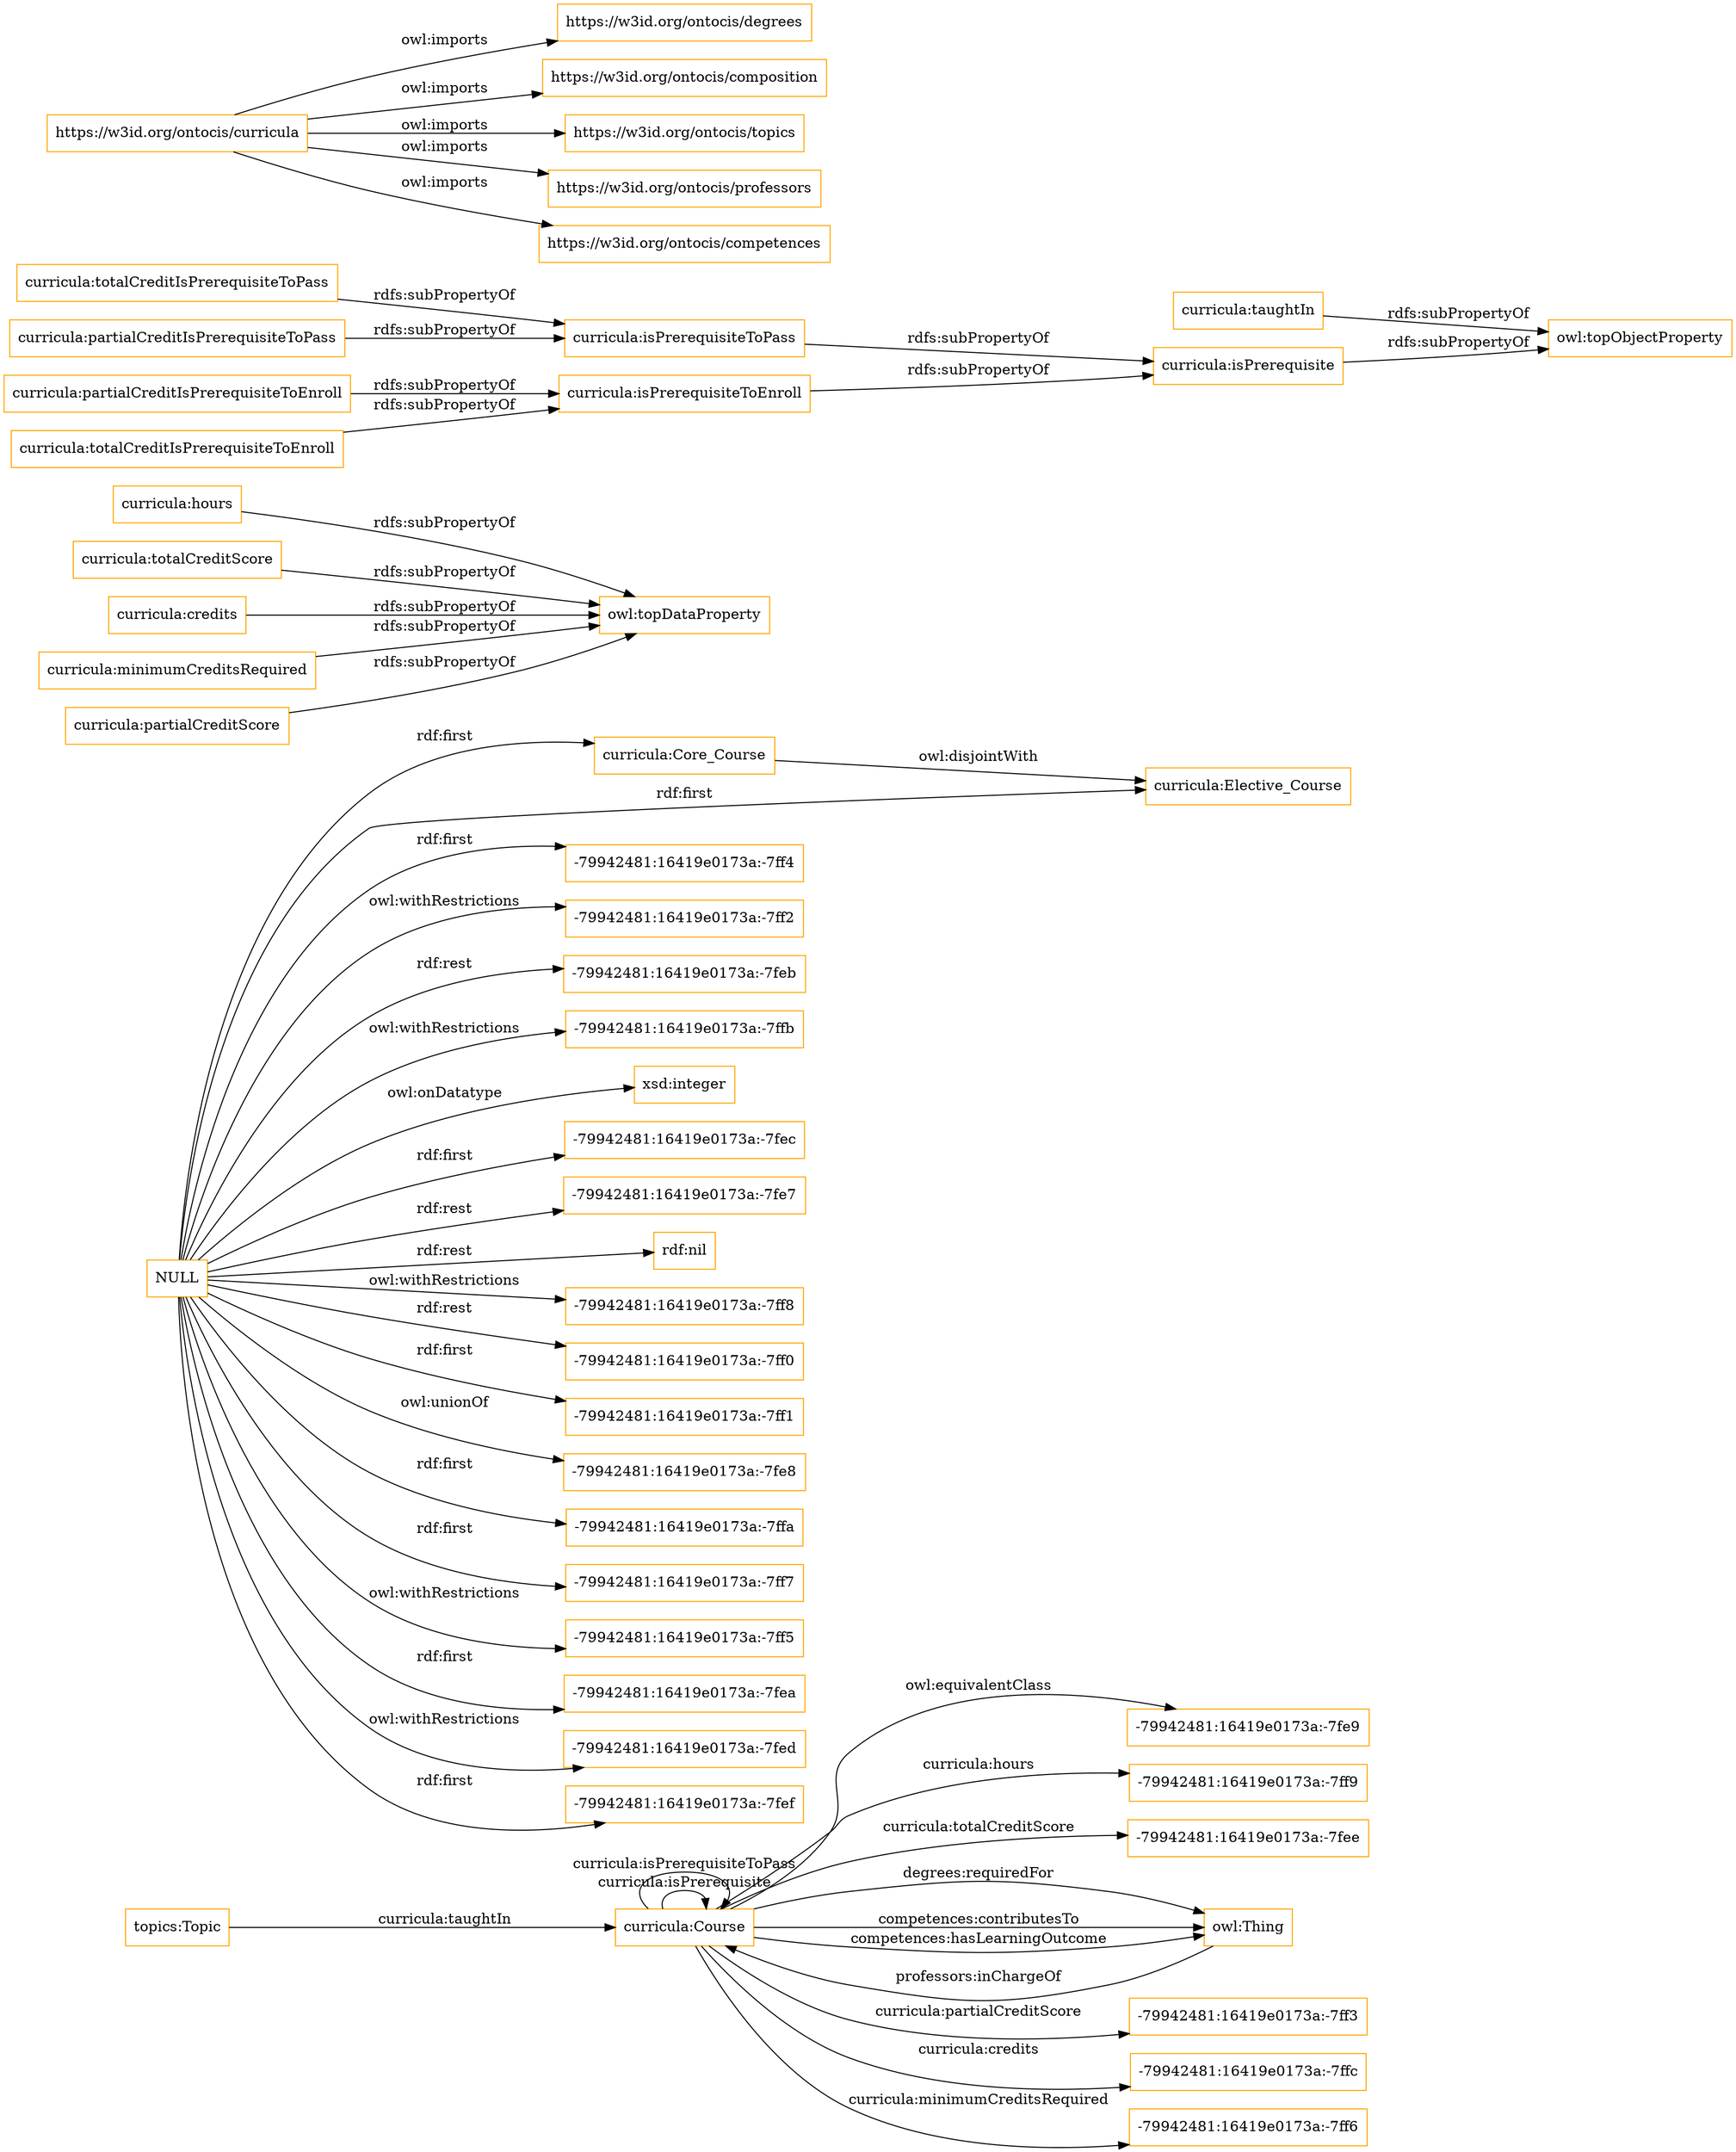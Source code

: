 digraph ar2dtool_diagram { 
rankdir=LR;
size="1501"
node [shape = rectangle, color="orange"]; "curricula:Course" "curricula:Core_Course" "-79942481:16419e0173a:-7fe9" "curricula:Elective_Course" ; /*classes style*/
	"curricula:hours" -> "owl:topDataProperty" [ label = "rdfs:subPropertyOf" ];
	"NULL" -> "-79942481:16419e0173a:-7ff4" [ label = "rdf:first" ];
	"NULL" -> "curricula:Core_Course" [ label = "rdf:first" ];
	"NULL" -> "-79942481:16419e0173a:-7ff2" [ label = "owl:withRestrictions" ];
	"NULL" -> "-79942481:16419e0173a:-7feb" [ label = "rdf:rest" ];
	"NULL" -> "-79942481:16419e0173a:-7ffb" [ label = "owl:withRestrictions" ];
	"NULL" -> "xsd:integer" [ label = "owl:onDatatype" ];
	"NULL" -> "-79942481:16419e0173a:-7fec" [ label = "rdf:first" ];
	"NULL" -> "-79942481:16419e0173a:-7fe7" [ label = "rdf:rest" ];
	"NULL" -> "rdf:nil" [ label = "rdf:rest" ];
	"NULL" -> "-79942481:16419e0173a:-7ff8" [ label = "owl:withRestrictions" ];
	"NULL" -> "-79942481:16419e0173a:-7ff0" [ label = "rdf:rest" ];
	"NULL" -> "-79942481:16419e0173a:-7ff1" [ label = "rdf:first" ];
	"NULL" -> "-79942481:16419e0173a:-7fe8" [ label = "owl:unionOf" ];
	"NULL" -> "-79942481:16419e0173a:-7ffa" [ label = "rdf:first" ];
	"NULL" -> "-79942481:16419e0173a:-7ff7" [ label = "rdf:first" ];
	"NULL" -> "-79942481:16419e0173a:-7ff5" [ label = "owl:withRestrictions" ];
	"NULL" -> "-79942481:16419e0173a:-7fea" [ label = "rdf:first" ];
	"NULL" -> "-79942481:16419e0173a:-7fed" [ label = "owl:withRestrictions" ];
	"NULL" -> "curricula:Elective_Course" [ label = "rdf:first" ];
	"NULL" -> "-79942481:16419e0173a:-7fef" [ label = "rdf:first" ];
	"curricula:totalCreditScore" -> "owl:topDataProperty" [ label = "rdfs:subPropertyOf" ];
	"curricula:taughtIn" -> "owl:topObjectProperty" [ label = "rdfs:subPropertyOf" ];
	"curricula:isPrerequisiteToPass" -> "curricula:isPrerequisite" [ label = "rdfs:subPropertyOf" ];
	"curricula:isPrerequisiteToEnroll" -> "curricula:isPrerequisite" [ label = "rdfs:subPropertyOf" ];
	"curricula:Core_Course" -> "curricula:Elective_Course" [ label = "owl:disjointWith" ];
	"curricula:isPrerequisite" -> "owl:topObjectProperty" [ label = "rdfs:subPropertyOf" ];
	"curricula:totalCreditIsPrerequisiteToPass" -> "curricula:isPrerequisiteToPass" [ label = "rdfs:subPropertyOf" ];
	"curricula:partialCreditIsPrerequisiteToEnroll" -> "curricula:isPrerequisiteToEnroll" [ label = "rdfs:subPropertyOf" ];
	"curricula:credits" -> "owl:topDataProperty" [ label = "rdfs:subPropertyOf" ];
	"curricula:minimumCreditsRequired" -> "owl:topDataProperty" [ label = "rdfs:subPropertyOf" ];
	"https://w3id.org/ontocis/curricula" -> "https://w3id.org/ontocis/degrees" [ label = "owl:imports" ];
	"https://w3id.org/ontocis/curricula" -> "https://w3id.org/ontocis/composition" [ label = "owl:imports" ];
	"https://w3id.org/ontocis/curricula" -> "https://w3id.org/ontocis/topics" [ label = "owl:imports" ];
	"https://w3id.org/ontocis/curricula" -> "https://w3id.org/ontocis/professors" [ label = "owl:imports" ];
	"https://w3id.org/ontocis/curricula" -> "https://w3id.org/ontocis/competences" [ label = "owl:imports" ];
	"curricula:partialCreditScore" -> "owl:topDataProperty" [ label = "rdfs:subPropertyOf" ];
	"curricula:totalCreditIsPrerequisiteToEnroll" -> "curricula:isPrerequisiteToEnroll" [ label = "rdfs:subPropertyOf" ];
	"curricula:partialCreditIsPrerequisiteToPass" -> "curricula:isPrerequisiteToPass" [ label = "rdfs:subPropertyOf" ];
	"curricula:Course" -> "-79942481:16419e0173a:-7fe9" [ label = "owl:equivalentClass" ];
	"curricula:Course" -> "-79942481:16419e0173a:-7ff9" [ label = "curricula:hours" ];
	"curricula:Course" -> "-79942481:16419e0173a:-7fee" [ label = "curricula:totalCreditScore" ];
	"curricula:Course" -> "curricula:Course" [ label = "curricula:isPrerequisite" ];
	"curricula:Course" -> "owl:Thing" [ label = "degrees:requiredFor" ];
	"curricula:Course" -> "-79942481:16419e0173a:-7ff3" [ label = "curricula:partialCreditScore" ];
	"curricula:Course" -> "owl:Thing" [ label = "competences:contributesTo" ];
	"owl:Thing" -> "curricula:Course" [ label = "professors:inChargeOf" ];
	"curricula:Course" -> "-79942481:16419e0173a:-7ffc" [ label = "curricula:credits" ];
	"curricula:Course" -> "owl:Thing" [ label = "competences:hasLearningOutcome" ];
	"curricula:Course" -> "-79942481:16419e0173a:-7ff6" [ label = "curricula:minimumCreditsRequired" ];
	"curricula:Course" -> "curricula:Course" [ label = "curricula:isPrerequisiteToPass" ];
	"topics:Topic" -> "curricula:Course" [ label = "curricula:taughtIn" ];

}
